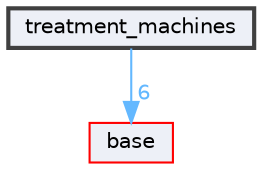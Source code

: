 digraph "treatment_machines"
{
 // LATEX_PDF_SIZE
  bgcolor="transparent";
  edge [fontname=Helvetica,fontsize=10,labelfontname=Helvetica,labelfontsize=10];
  node [fontname=Helvetica,fontsize=10,shape=box,height=0.2,width=0.4];
  compound=true
  dir_eccebeb255f65e41c923bdf8eaba63f5 [label="treatment_machines", fillcolor="#edf0f7", color="grey25", style="filled,bold", URL="dir_eccebeb255f65e41c923bdf8eaba63f5.html",tooltip=""];
  dir_e914ee4d4a44400f1fdb170cb4ead18a [label="base", fillcolor="#edf0f7", color="red", style="filled", URL="dir_e914ee4d4a44400f1fdb170cb4ead18a.html",tooltip=""];
  dir_eccebeb255f65e41c923bdf8eaba63f5->dir_e914ee4d4a44400f1fdb170cb4ead18a [headlabel="6", labeldistance=1.5 headhref="dir_000006_000000.html" href="dir_000006_000000.html" color="steelblue1" fontcolor="steelblue1"];
}

